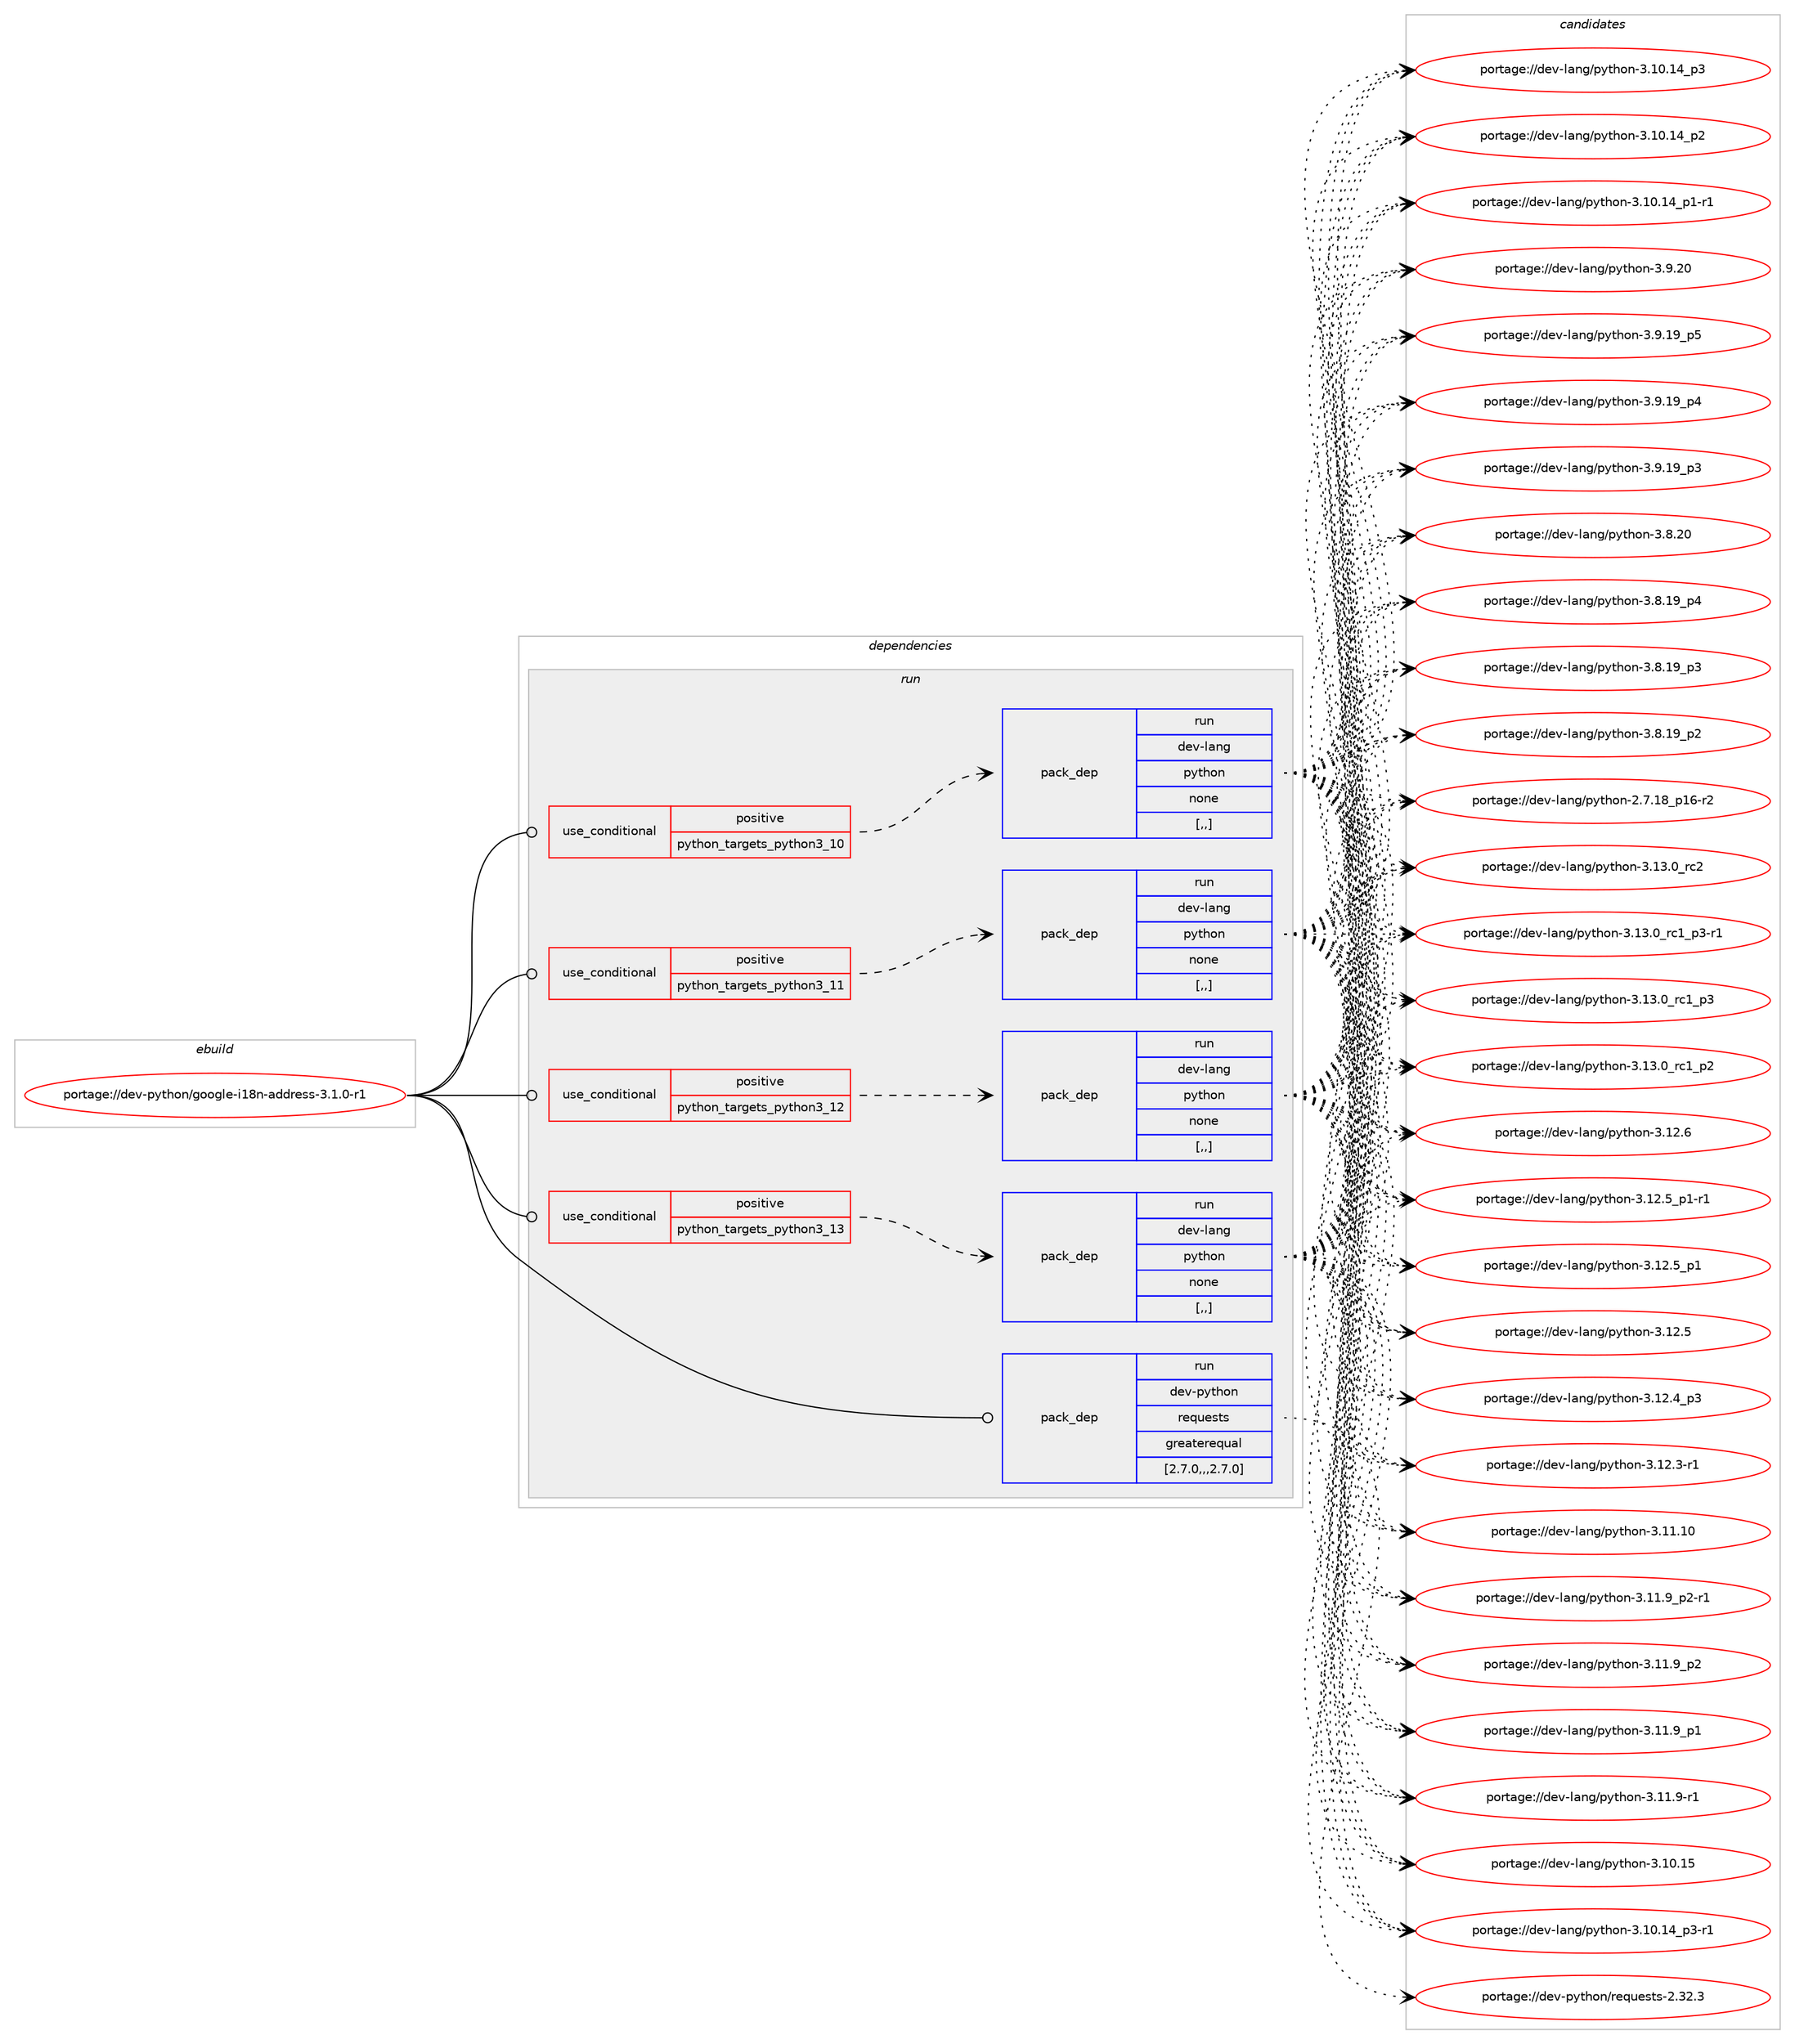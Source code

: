 digraph prolog {

# *************
# Graph options
# *************

newrank=true;
concentrate=true;
compound=true;
graph [rankdir=LR,fontname=Helvetica,fontsize=10,ranksep=1.5];#, ranksep=2.5, nodesep=0.2];
edge  [arrowhead=vee];
node  [fontname=Helvetica,fontsize=10];

# **********
# The ebuild
# **********

subgraph cluster_leftcol {
color=gray;
label=<<i>ebuild</i>>;
id [label="portage://dev-python/google-i18n-address-3.1.0-r1", color=red, width=4, href="../dev-python/google-i18n-address-3.1.0-r1.svg"];
}

# ****************
# The dependencies
# ****************

subgraph cluster_midcol {
color=gray;
label=<<i>dependencies</i>>;
subgraph cluster_compile {
fillcolor="#eeeeee";
style=filled;
label=<<i>compile</i>>;
}
subgraph cluster_compileandrun {
fillcolor="#eeeeee";
style=filled;
label=<<i>compile and run</i>>;
}
subgraph cluster_run {
fillcolor="#eeeeee";
style=filled;
label=<<i>run</i>>;
subgraph cond163446 {
dependency641520 [label=<<TABLE BORDER="0" CELLBORDER="1" CELLSPACING="0" CELLPADDING="4"><TR><TD ROWSPAN="3" CELLPADDING="10">use_conditional</TD></TR><TR><TD>positive</TD></TR><TR><TD>python_targets_python3_10</TD></TR></TABLE>>, shape=none, color=red];
subgraph pack473255 {
dependency641521 [label=<<TABLE BORDER="0" CELLBORDER="1" CELLSPACING="0" CELLPADDING="4" WIDTH="220"><TR><TD ROWSPAN="6" CELLPADDING="30">pack_dep</TD></TR><TR><TD WIDTH="110">run</TD></TR><TR><TD>dev-lang</TD></TR><TR><TD>python</TD></TR><TR><TD>none</TD></TR><TR><TD>[,,]</TD></TR></TABLE>>, shape=none, color=blue];
}
dependency641520:e -> dependency641521:w [weight=20,style="dashed",arrowhead="vee"];
}
id:e -> dependency641520:w [weight=20,style="solid",arrowhead="odot"];
subgraph cond163447 {
dependency641522 [label=<<TABLE BORDER="0" CELLBORDER="1" CELLSPACING="0" CELLPADDING="4"><TR><TD ROWSPAN="3" CELLPADDING="10">use_conditional</TD></TR><TR><TD>positive</TD></TR><TR><TD>python_targets_python3_11</TD></TR></TABLE>>, shape=none, color=red];
subgraph pack473256 {
dependency641523 [label=<<TABLE BORDER="0" CELLBORDER="1" CELLSPACING="0" CELLPADDING="4" WIDTH="220"><TR><TD ROWSPAN="6" CELLPADDING="30">pack_dep</TD></TR><TR><TD WIDTH="110">run</TD></TR><TR><TD>dev-lang</TD></TR><TR><TD>python</TD></TR><TR><TD>none</TD></TR><TR><TD>[,,]</TD></TR></TABLE>>, shape=none, color=blue];
}
dependency641522:e -> dependency641523:w [weight=20,style="dashed",arrowhead="vee"];
}
id:e -> dependency641522:w [weight=20,style="solid",arrowhead="odot"];
subgraph cond163448 {
dependency641524 [label=<<TABLE BORDER="0" CELLBORDER="1" CELLSPACING="0" CELLPADDING="4"><TR><TD ROWSPAN="3" CELLPADDING="10">use_conditional</TD></TR><TR><TD>positive</TD></TR><TR><TD>python_targets_python3_12</TD></TR></TABLE>>, shape=none, color=red];
subgraph pack473257 {
dependency641525 [label=<<TABLE BORDER="0" CELLBORDER="1" CELLSPACING="0" CELLPADDING="4" WIDTH="220"><TR><TD ROWSPAN="6" CELLPADDING="30">pack_dep</TD></TR><TR><TD WIDTH="110">run</TD></TR><TR><TD>dev-lang</TD></TR><TR><TD>python</TD></TR><TR><TD>none</TD></TR><TR><TD>[,,]</TD></TR></TABLE>>, shape=none, color=blue];
}
dependency641524:e -> dependency641525:w [weight=20,style="dashed",arrowhead="vee"];
}
id:e -> dependency641524:w [weight=20,style="solid",arrowhead="odot"];
subgraph cond163449 {
dependency641526 [label=<<TABLE BORDER="0" CELLBORDER="1" CELLSPACING="0" CELLPADDING="4"><TR><TD ROWSPAN="3" CELLPADDING="10">use_conditional</TD></TR><TR><TD>positive</TD></TR><TR><TD>python_targets_python3_13</TD></TR></TABLE>>, shape=none, color=red];
subgraph pack473258 {
dependency641527 [label=<<TABLE BORDER="0" CELLBORDER="1" CELLSPACING="0" CELLPADDING="4" WIDTH="220"><TR><TD ROWSPAN="6" CELLPADDING="30">pack_dep</TD></TR><TR><TD WIDTH="110">run</TD></TR><TR><TD>dev-lang</TD></TR><TR><TD>python</TD></TR><TR><TD>none</TD></TR><TR><TD>[,,]</TD></TR></TABLE>>, shape=none, color=blue];
}
dependency641526:e -> dependency641527:w [weight=20,style="dashed",arrowhead="vee"];
}
id:e -> dependency641526:w [weight=20,style="solid",arrowhead="odot"];
subgraph pack473259 {
dependency641528 [label=<<TABLE BORDER="0" CELLBORDER="1" CELLSPACING="0" CELLPADDING="4" WIDTH="220"><TR><TD ROWSPAN="6" CELLPADDING="30">pack_dep</TD></TR><TR><TD WIDTH="110">run</TD></TR><TR><TD>dev-python</TD></TR><TR><TD>requests</TD></TR><TR><TD>greaterequal</TD></TR><TR><TD>[2.7.0,,,2.7.0]</TD></TR></TABLE>>, shape=none, color=blue];
}
id:e -> dependency641528:w [weight=20,style="solid",arrowhead="odot"];
}
}

# **************
# The candidates
# **************

subgraph cluster_choices {
rank=same;
color=gray;
label=<<i>candidates</i>>;

subgraph choice473255 {
color=black;
nodesep=1;
choice10010111845108971101034711212111610411111045514649514648951149950 [label="portage://dev-lang/python-3.13.0_rc2", color=red, width=4,href="../dev-lang/python-3.13.0_rc2.svg"];
choice1001011184510897110103471121211161041111104551464951464895114994995112514511449 [label="portage://dev-lang/python-3.13.0_rc1_p3-r1", color=red, width=4,href="../dev-lang/python-3.13.0_rc1_p3-r1.svg"];
choice100101118451089711010347112121116104111110455146495146489511499499511251 [label="portage://dev-lang/python-3.13.0_rc1_p3", color=red, width=4,href="../dev-lang/python-3.13.0_rc1_p3.svg"];
choice100101118451089711010347112121116104111110455146495146489511499499511250 [label="portage://dev-lang/python-3.13.0_rc1_p2", color=red, width=4,href="../dev-lang/python-3.13.0_rc1_p2.svg"];
choice10010111845108971101034711212111610411111045514649504654 [label="portage://dev-lang/python-3.12.6", color=red, width=4,href="../dev-lang/python-3.12.6.svg"];
choice1001011184510897110103471121211161041111104551464950465395112494511449 [label="portage://dev-lang/python-3.12.5_p1-r1", color=red, width=4,href="../dev-lang/python-3.12.5_p1-r1.svg"];
choice100101118451089711010347112121116104111110455146495046539511249 [label="portage://dev-lang/python-3.12.5_p1", color=red, width=4,href="../dev-lang/python-3.12.5_p1.svg"];
choice10010111845108971101034711212111610411111045514649504653 [label="portage://dev-lang/python-3.12.5", color=red, width=4,href="../dev-lang/python-3.12.5.svg"];
choice100101118451089711010347112121116104111110455146495046529511251 [label="portage://dev-lang/python-3.12.4_p3", color=red, width=4,href="../dev-lang/python-3.12.4_p3.svg"];
choice100101118451089711010347112121116104111110455146495046514511449 [label="portage://dev-lang/python-3.12.3-r1", color=red, width=4,href="../dev-lang/python-3.12.3-r1.svg"];
choice1001011184510897110103471121211161041111104551464949464948 [label="portage://dev-lang/python-3.11.10", color=red, width=4,href="../dev-lang/python-3.11.10.svg"];
choice1001011184510897110103471121211161041111104551464949465795112504511449 [label="portage://dev-lang/python-3.11.9_p2-r1", color=red, width=4,href="../dev-lang/python-3.11.9_p2-r1.svg"];
choice100101118451089711010347112121116104111110455146494946579511250 [label="portage://dev-lang/python-3.11.9_p2", color=red, width=4,href="../dev-lang/python-3.11.9_p2.svg"];
choice100101118451089711010347112121116104111110455146494946579511249 [label="portage://dev-lang/python-3.11.9_p1", color=red, width=4,href="../dev-lang/python-3.11.9_p1.svg"];
choice100101118451089711010347112121116104111110455146494946574511449 [label="portage://dev-lang/python-3.11.9-r1", color=red, width=4,href="../dev-lang/python-3.11.9-r1.svg"];
choice1001011184510897110103471121211161041111104551464948464953 [label="portage://dev-lang/python-3.10.15", color=red, width=4,href="../dev-lang/python-3.10.15.svg"];
choice100101118451089711010347112121116104111110455146494846495295112514511449 [label="portage://dev-lang/python-3.10.14_p3-r1", color=red, width=4,href="../dev-lang/python-3.10.14_p3-r1.svg"];
choice10010111845108971101034711212111610411111045514649484649529511251 [label="portage://dev-lang/python-3.10.14_p3", color=red, width=4,href="../dev-lang/python-3.10.14_p3.svg"];
choice10010111845108971101034711212111610411111045514649484649529511250 [label="portage://dev-lang/python-3.10.14_p2", color=red, width=4,href="../dev-lang/python-3.10.14_p2.svg"];
choice100101118451089711010347112121116104111110455146494846495295112494511449 [label="portage://dev-lang/python-3.10.14_p1-r1", color=red, width=4,href="../dev-lang/python-3.10.14_p1-r1.svg"];
choice10010111845108971101034711212111610411111045514657465048 [label="portage://dev-lang/python-3.9.20", color=red, width=4,href="../dev-lang/python-3.9.20.svg"];
choice100101118451089711010347112121116104111110455146574649579511253 [label="portage://dev-lang/python-3.9.19_p5", color=red, width=4,href="../dev-lang/python-3.9.19_p5.svg"];
choice100101118451089711010347112121116104111110455146574649579511252 [label="portage://dev-lang/python-3.9.19_p4", color=red, width=4,href="../dev-lang/python-3.9.19_p4.svg"];
choice100101118451089711010347112121116104111110455146574649579511251 [label="portage://dev-lang/python-3.9.19_p3", color=red, width=4,href="../dev-lang/python-3.9.19_p3.svg"];
choice10010111845108971101034711212111610411111045514656465048 [label="portage://dev-lang/python-3.8.20", color=red, width=4,href="../dev-lang/python-3.8.20.svg"];
choice100101118451089711010347112121116104111110455146564649579511252 [label="portage://dev-lang/python-3.8.19_p4", color=red, width=4,href="../dev-lang/python-3.8.19_p4.svg"];
choice100101118451089711010347112121116104111110455146564649579511251 [label="portage://dev-lang/python-3.8.19_p3", color=red, width=4,href="../dev-lang/python-3.8.19_p3.svg"];
choice100101118451089711010347112121116104111110455146564649579511250 [label="portage://dev-lang/python-3.8.19_p2", color=red, width=4,href="../dev-lang/python-3.8.19_p2.svg"];
choice100101118451089711010347112121116104111110455046554649569511249544511450 [label="portage://dev-lang/python-2.7.18_p16-r2", color=red, width=4,href="../dev-lang/python-2.7.18_p16-r2.svg"];
dependency641521:e -> choice10010111845108971101034711212111610411111045514649514648951149950:w [style=dotted,weight="100"];
dependency641521:e -> choice1001011184510897110103471121211161041111104551464951464895114994995112514511449:w [style=dotted,weight="100"];
dependency641521:e -> choice100101118451089711010347112121116104111110455146495146489511499499511251:w [style=dotted,weight="100"];
dependency641521:e -> choice100101118451089711010347112121116104111110455146495146489511499499511250:w [style=dotted,weight="100"];
dependency641521:e -> choice10010111845108971101034711212111610411111045514649504654:w [style=dotted,weight="100"];
dependency641521:e -> choice1001011184510897110103471121211161041111104551464950465395112494511449:w [style=dotted,weight="100"];
dependency641521:e -> choice100101118451089711010347112121116104111110455146495046539511249:w [style=dotted,weight="100"];
dependency641521:e -> choice10010111845108971101034711212111610411111045514649504653:w [style=dotted,weight="100"];
dependency641521:e -> choice100101118451089711010347112121116104111110455146495046529511251:w [style=dotted,weight="100"];
dependency641521:e -> choice100101118451089711010347112121116104111110455146495046514511449:w [style=dotted,weight="100"];
dependency641521:e -> choice1001011184510897110103471121211161041111104551464949464948:w [style=dotted,weight="100"];
dependency641521:e -> choice1001011184510897110103471121211161041111104551464949465795112504511449:w [style=dotted,weight="100"];
dependency641521:e -> choice100101118451089711010347112121116104111110455146494946579511250:w [style=dotted,weight="100"];
dependency641521:e -> choice100101118451089711010347112121116104111110455146494946579511249:w [style=dotted,weight="100"];
dependency641521:e -> choice100101118451089711010347112121116104111110455146494946574511449:w [style=dotted,weight="100"];
dependency641521:e -> choice1001011184510897110103471121211161041111104551464948464953:w [style=dotted,weight="100"];
dependency641521:e -> choice100101118451089711010347112121116104111110455146494846495295112514511449:w [style=dotted,weight="100"];
dependency641521:e -> choice10010111845108971101034711212111610411111045514649484649529511251:w [style=dotted,weight="100"];
dependency641521:e -> choice10010111845108971101034711212111610411111045514649484649529511250:w [style=dotted,weight="100"];
dependency641521:e -> choice100101118451089711010347112121116104111110455146494846495295112494511449:w [style=dotted,weight="100"];
dependency641521:e -> choice10010111845108971101034711212111610411111045514657465048:w [style=dotted,weight="100"];
dependency641521:e -> choice100101118451089711010347112121116104111110455146574649579511253:w [style=dotted,weight="100"];
dependency641521:e -> choice100101118451089711010347112121116104111110455146574649579511252:w [style=dotted,weight="100"];
dependency641521:e -> choice100101118451089711010347112121116104111110455146574649579511251:w [style=dotted,weight="100"];
dependency641521:e -> choice10010111845108971101034711212111610411111045514656465048:w [style=dotted,weight="100"];
dependency641521:e -> choice100101118451089711010347112121116104111110455146564649579511252:w [style=dotted,weight="100"];
dependency641521:e -> choice100101118451089711010347112121116104111110455146564649579511251:w [style=dotted,weight="100"];
dependency641521:e -> choice100101118451089711010347112121116104111110455146564649579511250:w [style=dotted,weight="100"];
dependency641521:e -> choice100101118451089711010347112121116104111110455046554649569511249544511450:w [style=dotted,weight="100"];
}
subgraph choice473256 {
color=black;
nodesep=1;
choice10010111845108971101034711212111610411111045514649514648951149950 [label="portage://dev-lang/python-3.13.0_rc2", color=red, width=4,href="../dev-lang/python-3.13.0_rc2.svg"];
choice1001011184510897110103471121211161041111104551464951464895114994995112514511449 [label="portage://dev-lang/python-3.13.0_rc1_p3-r1", color=red, width=4,href="../dev-lang/python-3.13.0_rc1_p3-r1.svg"];
choice100101118451089711010347112121116104111110455146495146489511499499511251 [label="portage://dev-lang/python-3.13.0_rc1_p3", color=red, width=4,href="../dev-lang/python-3.13.0_rc1_p3.svg"];
choice100101118451089711010347112121116104111110455146495146489511499499511250 [label="portage://dev-lang/python-3.13.0_rc1_p2", color=red, width=4,href="../dev-lang/python-3.13.0_rc1_p2.svg"];
choice10010111845108971101034711212111610411111045514649504654 [label="portage://dev-lang/python-3.12.6", color=red, width=4,href="../dev-lang/python-3.12.6.svg"];
choice1001011184510897110103471121211161041111104551464950465395112494511449 [label="portage://dev-lang/python-3.12.5_p1-r1", color=red, width=4,href="../dev-lang/python-3.12.5_p1-r1.svg"];
choice100101118451089711010347112121116104111110455146495046539511249 [label="portage://dev-lang/python-3.12.5_p1", color=red, width=4,href="../dev-lang/python-3.12.5_p1.svg"];
choice10010111845108971101034711212111610411111045514649504653 [label="portage://dev-lang/python-3.12.5", color=red, width=4,href="../dev-lang/python-3.12.5.svg"];
choice100101118451089711010347112121116104111110455146495046529511251 [label="portage://dev-lang/python-3.12.4_p3", color=red, width=4,href="../dev-lang/python-3.12.4_p3.svg"];
choice100101118451089711010347112121116104111110455146495046514511449 [label="portage://dev-lang/python-3.12.3-r1", color=red, width=4,href="../dev-lang/python-3.12.3-r1.svg"];
choice1001011184510897110103471121211161041111104551464949464948 [label="portage://dev-lang/python-3.11.10", color=red, width=4,href="../dev-lang/python-3.11.10.svg"];
choice1001011184510897110103471121211161041111104551464949465795112504511449 [label="portage://dev-lang/python-3.11.9_p2-r1", color=red, width=4,href="../dev-lang/python-3.11.9_p2-r1.svg"];
choice100101118451089711010347112121116104111110455146494946579511250 [label="portage://dev-lang/python-3.11.9_p2", color=red, width=4,href="../dev-lang/python-3.11.9_p2.svg"];
choice100101118451089711010347112121116104111110455146494946579511249 [label="portage://dev-lang/python-3.11.9_p1", color=red, width=4,href="../dev-lang/python-3.11.9_p1.svg"];
choice100101118451089711010347112121116104111110455146494946574511449 [label="portage://dev-lang/python-3.11.9-r1", color=red, width=4,href="../dev-lang/python-3.11.9-r1.svg"];
choice1001011184510897110103471121211161041111104551464948464953 [label="portage://dev-lang/python-3.10.15", color=red, width=4,href="../dev-lang/python-3.10.15.svg"];
choice100101118451089711010347112121116104111110455146494846495295112514511449 [label="portage://dev-lang/python-3.10.14_p3-r1", color=red, width=4,href="../dev-lang/python-3.10.14_p3-r1.svg"];
choice10010111845108971101034711212111610411111045514649484649529511251 [label="portage://dev-lang/python-3.10.14_p3", color=red, width=4,href="../dev-lang/python-3.10.14_p3.svg"];
choice10010111845108971101034711212111610411111045514649484649529511250 [label="portage://dev-lang/python-3.10.14_p2", color=red, width=4,href="../dev-lang/python-3.10.14_p2.svg"];
choice100101118451089711010347112121116104111110455146494846495295112494511449 [label="portage://dev-lang/python-3.10.14_p1-r1", color=red, width=4,href="../dev-lang/python-3.10.14_p1-r1.svg"];
choice10010111845108971101034711212111610411111045514657465048 [label="portage://dev-lang/python-3.9.20", color=red, width=4,href="../dev-lang/python-3.9.20.svg"];
choice100101118451089711010347112121116104111110455146574649579511253 [label="portage://dev-lang/python-3.9.19_p5", color=red, width=4,href="../dev-lang/python-3.9.19_p5.svg"];
choice100101118451089711010347112121116104111110455146574649579511252 [label="portage://dev-lang/python-3.9.19_p4", color=red, width=4,href="../dev-lang/python-3.9.19_p4.svg"];
choice100101118451089711010347112121116104111110455146574649579511251 [label="portage://dev-lang/python-3.9.19_p3", color=red, width=4,href="../dev-lang/python-3.9.19_p3.svg"];
choice10010111845108971101034711212111610411111045514656465048 [label="portage://dev-lang/python-3.8.20", color=red, width=4,href="../dev-lang/python-3.8.20.svg"];
choice100101118451089711010347112121116104111110455146564649579511252 [label="portage://dev-lang/python-3.8.19_p4", color=red, width=4,href="../dev-lang/python-3.8.19_p4.svg"];
choice100101118451089711010347112121116104111110455146564649579511251 [label="portage://dev-lang/python-3.8.19_p3", color=red, width=4,href="../dev-lang/python-3.8.19_p3.svg"];
choice100101118451089711010347112121116104111110455146564649579511250 [label="portage://dev-lang/python-3.8.19_p2", color=red, width=4,href="../dev-lang/python-3.8.19_p2.svg"];
choice100101118451089711010347112121116104111110455046554649569511249544511450 [label="portage://dev-lang/python-2.7.18_p16-r2", color=red, width=4,href="../dev-lang/python-2.7.18_p16-r2.svg"];
dependency641523:e -> choice10010111845108971101034711212111610411111045514649514648951149950:w [style=dotted,weight="100"];
dependency641523:e -> choice1001011184510897110103471121211161041111104551464951464895114994995112514511449:w [style=dotted,weight="100"];
dependency641523:e -> choice100101118451089711010347112121116104111110455146495146489511499499511251:w [style=dotted,weight="100"];
dependency641523:e -> choice100101118451089711010347112121116104111110455146495146489511499499511250:w [style=dotted,weight="100"];
dependency641523:e -> choice10010111845108971101034711212111610411111045514649504654:w [style=dotted,weight="100"];
dependency641523:e -> choice1001011184510897110103471121211161041111104551464950465395112494511449:w [style=dotted,weight="100"];
dependency641523:e -> choice100101118451089711010347112121116104111110455146495046539511249:w [style=dotted,weight="100"];
dependency641523:e -> choice10010111845108971101034711212111610411111045514649504653:w [style=dotted,weight="100"];
dependency641523:e -> choice100101118451089711010347112121116104111110455146495046529511251:w [style=dotted,weight="100"];
dependency641523:e -> choice100101118451089711010347112121116104111110455146495046514511449:w [style=dotted,weight="100"];
dependency641523:e -> choice1001011184510897110103471121211161041111104551464949464948:w [style=dotted,weight="100"];
dependency641523:e -> choice1001011184510897110103471121211161041111104551464949465795112504511449:w [style=dotted,weight="100"];
dependency641523:e -> choice100101118451089711010347112121116104111110455146494946579511250:w [style=dotted,weight="100"];
dependency641523:e -> choice100101118451089711010347112121116104111110455146494946579511249:w [style=dotted,weight="100"];
dependency641523:e -> choice100101118451089711010347112121116104111110455146494946574511449:w [style=dotted,weight="100"];
dependency641523:e -> choice1001011184510897110103471121211161041111104551464948464953:w [style=dotted,weight="100"];
dependency641523:e -> choice100101118451089711010347112121116104111110455146494846495295112514511449:w [style=dotted,weight="100"];
dependency641523:e -> choice10010111845108971101034711212111610411111045514649484649529511251:w [style=dotted,weight="100"];
dependency641523:e -> choice10010111845108971101034711212111610411111045514649484649529511250:w [style=dotted,weight="100"];
dependency641523:e -> choice100101118451089711010347112121116104111110455146494846495295112494511449:w [style=dotted,weight="100"];
dependency641523:e -> choice10010111845108971101034711212111610411111045514657465048:w [style=dotted,weight="100"];
dependency641523:e -> choice100101118451089711010347112121116104111110455146574649579511253:w [style=dotted,weight="100"];
dependency641523:e -> choice100101118451089711010347112121116104111110455146574649579511252:w [style=dotted,weight="100"];
dependency641523:e -> choice100101118451089711010347112121116104111110455146574649579511251:w [style=dotted,weight="100"];
dependency641523:e -> choice10010111845108971101034711212111610411111045514656465048:w [style=dotted,weight="100"];
dependency641523:e -> choice100101118451089711010347112121116104111110455146564649579511252:w [style=dotted,weight="100"];
dependency641523:e -> choice100101118451089711010347112121116104111110455146564649579511251:w [style=dotted,weight="100"];
dependency641523:e -> choice100101118451089711010347112121116104111110455146564649579511250:w [style=dotted,weight="100"];
dependency641523:e -> choice100101118451089711010347112121116104111110455046554649569511249544511450:w [style=dotted,weight="100"];
}
subgraph choice473257 {
color=black;
nodesep=1;
choice10010111845108971101034711212111610411111045514649514648951149950 [label="portage://dev-lang/python-3.13.0_rc2", color=red, width=4,href="../dev-lang/python-3.13.0_rc2.svg"];
choice1001011184510897110103471121211161041111104551464951464895114994995112514511449 [label="portage://dev-lang/python-3.13.0_rc1_p3-r1", color=red, width=4,href="../dev-lang/python-3.13.0_rc1_p3-r1.svg"];
choice100101118451089711010347112121116104111110455146495146489511499499511251 [label="portage://dev-lang/python-3.13.0_rc1_p3", color=red, width=4,href="../dev-lang/python-3.13.0_rc1_p3.svg"];
choice100101118451089711010347112121116104111110455146495146489511499499511250 [label="portage://dev-lang/python-3.13.0_rc1_p2", color=red, width=4,href="../dev-lang/python-3.13.0_rc1_p2.svg"];
choice10010111845108971101034711212111610411111045514649504654 [label="portage://dev-lang/python-3.12.6", color=red, width=4,href="../dev-lang/python-3.12.6.svg"];
choice1001011184510897110103471121211161041111104551464950465395112494511449 [label="portage://dev-lang/python-3.12.5_p1-r1", color=red, width=4,href="../dev-lang/python-3.12.5_p1-r1.svg"];
choice100101118451089711010347112121116104111110455146495046539511249 [label="portage://dev-lang/python-3.12.5_p1", color=red, width=4,href="../dev-lang/python-3.12.5_p1.svg"];
choice10010111845108971101034711212111610411111045514649504653 [label="portage://dev-lang/python-3.12.5", color=red, width=4,href="../dev-lang/python-3.12.5.svg"];
choice100101118451089711010347112121116104111110455146495046529511251 [label="portage://dev-lang/python-3.12.4_p3", color=red, width=4,href="../dev-lang/python-3.12.4_p3.svg"];
choice100101118451089711010347112121116104111110455146495046514511449 [label="portage://dev-lang/python-3.12.3-r1", color=red, width=4,href="../dev-lang/python-3.12.3-r1.svg"];
choice1001011184510897110103471121211161041111104551464949464948 [label="portage://dev-lang/python-3.11.10", color=red, width=4,href="../dev-lang/python-3.11.10.svg"];
choice1001011184510897110103471121211161041111104551464949465795112504511449 [label="portage://dev-lang/python-3.11.9_p2-r1", color=red, width=4,href="../dev-lang/python-3.11.9_p2-r1.svg"];
choice100101118451089711010347112121116104111110455146494946579511250 [label="portage://dev-lang/python-3.11.9_p2", color=red, width=4,href="../dev-lang/python-3.11.9_p2.svg"];
choice100101118451089711010347112121116104111110455146494946579511249 [label="portage://dev-lang/python-3.11.9_p1", color=red, width=4,href="../dev-lang/python-3.11.9_p1.svg"];
choice100101118451089711010347112121116104111110455146494946574511449 [label="portage://dev-lang/python-3.11.9-r1", color=red, width=4,href="../dev-lang/python-3.11.9-r1.svg"];
choice1001011184510897110103471121211161041111104551464948464953 [label="portage://dev-lang/python-3.10.15", color=red, width=4,href="../dev-lang/python-3.10.15.svg"];
choice100101118451089711010347112121116104111110455146494846495295112514511449 [label="portage://dev-lang/python-3.10.14_p3-r1", color=red, width=4,href="../dev-lang/python-3.10.14_p3-r1.svg"];
choice10010111845108971101034711212111610411111045514649484649529511251 [label="portage://dev-lang/python-3.10.14_p3", color=red, width=4,href="../dev-lang/python-3.10.14_p3.svg"];
choice10010111845108971101034711212111610411111045514649484649529511250 [label="portage://dev-lang/python-3.10.14_p2", color=red, width=4,href="../dev-lang/python-3.10.14_p2.svg"];
choice100101118451089711010347112121116104111110455146494846495295112494511449 [label="portage://dev-lang/python-3.10.14_p1-r1", color=red, width=4,href="../dev-lang/python-3.10.14_p1-r1.svg"];
choice10010111845108971101034711212111610411111045514657465048 [label="portage://dev-lang/python-3.9.20", color=red, width=4,href="../dev-lang/python-3.9.20.svg"];
choice100101118451089711010347112121116104111110455146574649579511253 [label="portage://dev-lang/python-3.9.19_p5", color=red, width=4,href="../dev-lang/python-3.9.19_p5.svg"];
choice100101118451089711010347112121116104111110455146574649579511252 [label="portage://dev-lang/python-3.9.19_p4", color=red, width=4,href="../dev-lang/python-3.9.19_p4.svg"];
choice100101118451089711010347112121116104111110455146574649579511251 [label="portage://dev-lang/python-3.9.19_p3", color=red, width=4,href="../dev-lang/python-3.9.19_p3.svg"];
choice10010111845108971101034711212111610411111045514656465048 [label="portage://dev-lang/python-3.8.20", color=red, width=4,href="../dev-lang/python-3.8.20.svg"];
choice100101118451089711010347112121116104111110455146564649579511252 [label="portage://dev-lang/python-3.8.19_p4", color=red, width=4,href="../dev-lang/python-3.8.19_p4.svg"];
choice100101118451089711010347112121116104111110455146564649579511251 [label="portage://dev-lang/python-3.8.19_p3", color=red, width=4,href="../dev-lang/python-3.8.19_p3.svg"];
choice100101118451089711010347112121116104111110455146564649579511250 [label="portage://dev-lang/python-3.8.19_p2", color=red, width=4,href="../dev-lang/python-3.8.19_p2.svg"];
choice100101118451089711010347112121116104111110455046554649569511249544511450 [label="portage://dev-lang/python-2.7.18_p16-r2", color=red, width=4,href="../dev-lang/python-2.7.18_p16-r2.svg"];
dependency641525:e -> choice10010111845108971101034711212111610411111045514649514648951149950:w [style=dotted,weight="100"];
dependency641525:e -> choice1001011184510897110103471121211161041111104551464951464895114994995112514511449:w [style=dotted,weight="100"];
dependency641525:e -> choice100101118451089711010347112121116104111110455146495146489511499499511251:w [style=dotted,weight="100"];
dependency641525:e -> choice100101118451089711010347112121116104111110455146495146489511499499511250:w [style=dotted,weight="100"];
dependency641525:e -> choice10010111845108971101034711212111610411111045514649504654:w [style=dotted,weight="100"];
dependency641525:e -> choice1001011184510897110103471121211161041111104551464950465395112494511449:w [style=dotted,weight="100"];
dependency641525:e -> choice100101118451089711010347112121116104111110455146495046539511249:w [style=dotted,weight="100"];
dependency641525:e -> choice10010111845108971101034711212111610411111045514649504653:w [style=dotted,weight="100"];
dependency641525:e -> choice100101118451089711010347112121116104111110455146495046529511251:w [style=dotted,weight="100"];
dependency641525:e -> choice100101118451089711010347112121116104111110455146495046514511449:w [style=dotted,weight="100"];
dependency641525:e -> choice1001011184510897110103471121211161041111104551464949464948:w [style=dotted,weight="100"];
dependency641525:e -> choice1001011184510897110103471121211161041111104551464949465795112504511449:w [style=dotted,weight="100"];
dependency641525:e -> choice100101118451089711010347112121116104111110455146494946579511250:w [style=dotted,weight="100"];
dependency641525:e -> choice100101118451089711010347112121116104111110455146494946579511249:w [style=dotted,weight="100"];
dependency641525:e -> choice100101118451089711010347112121116104111110455146494946574511449:w [style=dotted,weight="100"];
dependency641525:e -> choice1001011184510897110103471121211161041111104551464948464953:w [style=dotted,weight="100"];
dependency641525:e -> choice100101118451089711010347112121116104111110455146494846495295112514511449:w [style=dotted,weight="100"];
dependency641525:e -> choice10010111845108971101034711212111610411111045514649484649529511251:w [style=dotted,weight="100"];
dependency641525:e -> choice10010111845108971101034711212111610411111045514649484649529511250:w [style=dotted,weight="100"];
dependency641525:e -> choice100101118451089711010347112121116104111110455146494846495295112494511449:w [style=dotted,weight="100"];
dependency641525:e -> choice10010111845108971101034711212111610411111045514657465048:w [style=dotted,weight="100"];
dependency641525:e -> choice100101118451089711010347112121116104111110455146574649579511253:w [style=dotted,weight="100"];
dependency641525:e -> choice100101118451089711010347112121116104111110455146574649579511252:w [style=dotted,weight="100"];
dependency641525:e -> choice100101118451089711010347112121116104111110455146574649579511251:w [style=dotted,weight="100"];
dependency641525:e -> choice10010111845108971101034711212111610411111045514656465048:w [style=dotted,weight="100"];
dependency641525:e -> choice100101118451089711010347112121116104111110455146564649579511252:w [style=dotted,weight="100"];
dependency641525:e -> choice100101118451089711010347112121116104111110455146564649579511251:w [style=dotted,weight="100"];
dependency641525:e -> choice100101118451089711010347112121116104111110455146564649579511250:w [style=dotted,weight="100"];
dependency641525:e -> choice100101118451089711010347112121116104111110455046554649569511249544511450:w [style=dotted,weight="100"];
}
subgraph choice473258 {
color=black;
nodesep=1;
choice10010111845108971101034711212111610411111045514649514648951149950 [label="portage://dev-lang/python-3.13.0_rc2", color=red, width=4,href="../dev-lang/python-3.13.0_rc2.svg"];
choice1001011184510897110103471121211161041111104551464951464895114994995112514511449 [label="portage://dev-lang/python-3.13.0_rc1_p3-r1", color=red, width=4,href="../dev-lang/python-3.13.0_rc1_p3-r1.svg"];
choice100101118451089711010347112121116104111110455146495146489511499499511251 [label="portage://dev-lang/python-3.13.0_rc1_p3", color=red, width=4,href="../dev-lang/python-3.13.0_rc1_p3.svg"];
choice100101118451089711010347112121116104111110455146495146489511499499511250 [label="portage://dev-lang/python-3.13.0_rc1_p2", color=red, width=4,href="../dev-lang/python-3.13.0_rc1_p2.svg"];
choice10010111845108971101034711212111610411111045514649504654 [label="portage://dev-lang/python-3.12.6", color=red, width=4,href="../dev-lang/python-3.12.6.svg"];
choice1001011184510897110103471121211161041111104551464950465395112494511449 [label="portage://dev-lang/python-3.12.5_p1-r1", color=red, width=4,href="../dev-lang/python-3.12.5_p1-r1.svg"];
choice100101118451089711010347112121116104111110455146495046539511249 [label="portage://dev-lang/python-3.12.5_p1", color=red, width=4,href="../dev-lang/python-3.12.5_p1.svg"];
choice10010111845108971101034711212111610411111045514649504653 [label="portage://dev-lang/python-3.12.5", color=red, width=4,href="../dev-lang/python-3.12.5.svg"];
choice100101118451089711010347112121116104111110455146495046529511251 [label="portage://dev-lang/python-3.12.4_p3", color=red, width=4,href="../dev-lang/python-3.12.4_p3.svg"];
choice100101118451089711010347112121116104111110455146495046514511449 [label="portage://dev-lang/python-3.12.3-r1", color=red, width=4,href="../dev-lang/python-3.12.3-r1.svg"];
choice1001011184510897110103471121211161041111104551464949464948 [label="portage://dev-lang/python-3.11.10", color=red, width=4,href="../dev-lang/python-3.11.10.svg"];
choice1001011184510897110103471121211161041111104551464949465795112504511449 [label="portage://dev-lang/python-3.11.9_p2-r1", color=red, width=4,href="../dev-lang/python-3.11.9_p2-r1.svg"];
choice100101118451089711010347112121116104111110455146494946579511250 [label="portage://dev-lang/python-3.11.9_p2", color=red, width=4,href="../dev-lang/python-3.11.9_p2.svg"];
choice100101118451089711010347112121116104111110455146494946579511249 [label="portage://dev-lang/python-3.11.9_p1", color=red, width=4,href="../dev-lang/python-3.11.9_p1.svg"];
choice100101118451089711010347112121116104111110455146494946574511449 [label="portage://dev-lang/python-3.11.9-r1", color=red, width=4,href="../dev-lang/python-3.11.9-r1.svg"];
choice1001011184510897110103471121211161041111104551464948464953 [label="portage://dev-lang/python-3.10.15", color=red, width=4,href="../dev-lang/python-3.10.15.svg"];
choice100101118451089711010347112121116104111110455146494846495295112514511449 [label="portage://dev-lang/python-3.10.14_p3-r1", color=red, width=4,href="../dev-lang/python-3.10.14_p3-r1.svg"];
choice10010111845108971101034711212111610411111045514649484649529511251 [label="portage://dev-lang/python-3.10.14_p3", color=red, width=4,href="../dev-lang/python-3.10.14_p3.svg"];
choice10010111845108971101034711212111610411111045514649484649529511250 [label="portage://dev-lang/python-3.10.14_p2", color=red, width=4,href="../dev-lang/python-3.10.14_p2.svg"];
choice100101118451089711010347112121116104111110455146494846495295112494511449 [label="portage://dev-lang/python-3.10.14_p1-r1", color=red, width=4,href="../dev-lang/python-3.10.14_p1-r1.svg"];
choice10010111845108971101034711212111610411111045514657465048 [label="portage://dev-lang/python-3.9.20", color=red, width=4,href="../dev-lang/python-3.9.20.svg"];
choice100101118451089711010347112121116104111110455146574649579511253 [label="portage://dev-lang/python-3.9.19_p5", color=red, width=4,href="../dev-lang/python-3.9.19_p5.svg"];
choice100101118451089711010347112121116104111110455146574649579511252 [label="portage://dev-lang/python-3.9.19_p4", color=red, width=4,href="../dev-lang/python-3.9.19_p4.svg"];
choice100101118451089711010347112121116104111110455146574649579511251 [label="portage://dev-lang/python-3.9.19_p3", color=red, width=4,href="../dev-lang/python-3.9.19_p3.svg"];
choice10010111845108971101034711212111610411111045514656465048 [label="portage://dev-lang/python-3.8.20", color=red, width=4,href="../dev-lang/python-3.8.20.svg"];
choice100101118451089711010347112121116104111110455146564649579511252 [label="portage://dev-lang/python-3.8.19_p4", color=red, width=4,href="../dev-lang/python-3.8.19_p4.svg"];
choice100101118451089711010347112121116104111110455146564649579511251 [label="portage://dev-lang/python-3.8.19_p3", color=red, width=4,href="../dev-lang/python-3.8.19_p3.svg"];
choice100101118451089711010347112121116104111110455146564649579511250 [label="portage://dev-lang/python-3.8.19_p2", color=red, width=4,href="../dev-lang/python-3.8.19_p2.svg"];
choice100101118451089711010347112121116104111110455046554649569511249544511450 [label="portage://dev-lang/python-2.7.18_p16-r2", color=red, width=4,href="../dev-lang/python-2.7.18_p16-r2.svg"];
dependency641527:e -> choice10010111845108971101034711212111610411111045514649514648951149950:w [style=dotted,weight="100"];
dependency641527:e -> choice1001011184510897110103471121211161041111104551464951464895114994995112514511449:w [style=dotted,weight="100"];
dependency641527:e -> choice100101118451089711010347112121116104111110455146495146489511499499511251:w [style=dotted,weight="100"];
dependency641527:e -> choice100101118451089711010347112121116104111110455146495146489511499499511250:w [style=dotted,weight="100"];
dependency641527:e -> choice10010111845108971101034711212111610411111045514649504654:w [style=dotted,weight="100"];
dependency641527:e -> choice1001011184510897110103471121211161041111104551464950465395112494511449:w [style=dotted,weight="100"];
dependency641527:e -> choice100101118451089711010347112121116104111110455146495046539511249:w [style=dotted,weight="100"];
dependency641527:e -> choice10010111845108971101034711212111610411111045514649504653:w [style=dotted,weight="100"];
dependency641527:e -> choice100101118451089711010347112121116104111110455146495046529511251:w [style=dotted,weight="100"];
dependency641527:e -> choice100101118451089711010347112121116104111110455146495046514511449:w [style=dotted,weight="100"];
dependency641527:e -> choice1001011184510897110103471121211161041111104551464949464948:w [style=dotted,weight="100"];
dependency641527:e -> choice1001011184510897110103471121211161041111104551464949465795112504511449:w [style=dotted,weight="100"];
dependency641527:e -> choice100101118451089711010347112121116104111110455146494946579511250:w [style=dotted,weight="100"];
dependency641527:e -> choice100101118451089711010347112121116104111110455146494946579511249:w [style=dotted,weight="100"];
dependency641527:e -> choice100101118451089711010347112121116104111110455146494946574511449:w [style=dotted,weight="100"];
dependency641527:e -> choice1001011184510897110103471121211161041111104551464948464953:w [style=dotted,weight="100"];
dependency641527:e -> choice100101118451089711010347112121116104111110455146494846495295112514511449:w [style=dotted,weight="100"];
dependency641527:e -> choice10010111845108971101034711212111610411111045514649484649529511251:w [style=dotted,weight="100"];
dependency641527:e -> choice10010111845108971101034711212111610411111045514649484649529511250:w [style=dotted,weight="100"];
dependency641527:e -> choice100101118451089711010347112121116104111110455146494846495295112494511449:w [style=dotted,weight="100"];
dependency641527:e -> choice10010111845108971101034711212111610411111045514657465048:w [style=dotted,weight="100"];
dependency641527:e -> choice100101118451089711010347112121116104111110455146574649579511253:w [style=dotted,weight="100"];
dependency641527:e -> choice100101118451089711010347112121116104111110455146574649579511252:w [style=dotted,weight="100"];
dependency641527:e -> choice100101118451089711010347112121116104111110455146574649579511251:w [style=dotted,weight="100"];
dependency641527:e -> choice10010111845108971101034711212111610411111045514656465048:w [style=dotted,weight="100"];
dependency641527:e -> choice100101118451089711010347112121116104111110455146564649579511252:w [style=dotted,weight="100"];
dependency641527:e -> choice100101118451089711010347112121116104111110455146564649579511251:w [style=dotted,weight="100"];
dependency641527:e -> choice100101118451089711010347112121116104111110455146564649579511250:w [style=dotted,weight="100"];
dependency641527:e -> choice100101118451089711010347112121116104111110455046554649569511249544511450:w [style=dotted,weight="100"];
}
subgraph choice473259 {
color=black;
nodesep=1;
choice100101118451121211161041111104711410111311710111511611545504651504651 [label="portage://dev-python/requests-2.32.3", color=red, width=4,href="../dev-python/requests-2.32.3.svg"];
dependency641528:e -> choice100101118451121211161041111104711410111311710111511611545504651504651:w [style=dotted,weight="100"];
}
}

}

